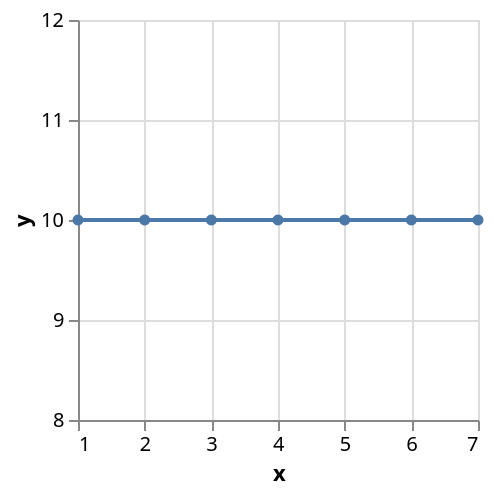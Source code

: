 {
  "$schema": "https://vega.github.io/schema/vega-lite/v5.json",
 "description": "Vega-Lite computes the minimum and maximum axes values automatically but this can be made more dynamic by using params to produce axes which are +/- 20% of the minimum and maximum values in the dataset.",
  "data": {
    "values": [
      {"x": 1, "y": 10},
      {"x": 2, "y": 10},
      {"x": 3, "y": 10},
      {"x": 4, "y": 10},
      {"x": 5, "y": 10},
      {"x": 6, "y": 10},
      {"x": 7, "y": 10}
    ]
  },
  "params": [
    {"name": "extents", "expr": "extent(pluck(data('source_0'), 'y'))"},
    {"name": "min", "expr": "extents[0] * 0.8"},
    {"name": "max", "expr": "extents[1] * 1.2"}
  ],
  "mark": {"type": "line", "point": true},
  "encoding": {
    "x": {"field": "x", "type": "quantitative"},
    "y": {
      "field": "y",
      "type": "quantitative",
      "scale": {"domain": {"expr": "[min,max]"}}
    }
  }
}
